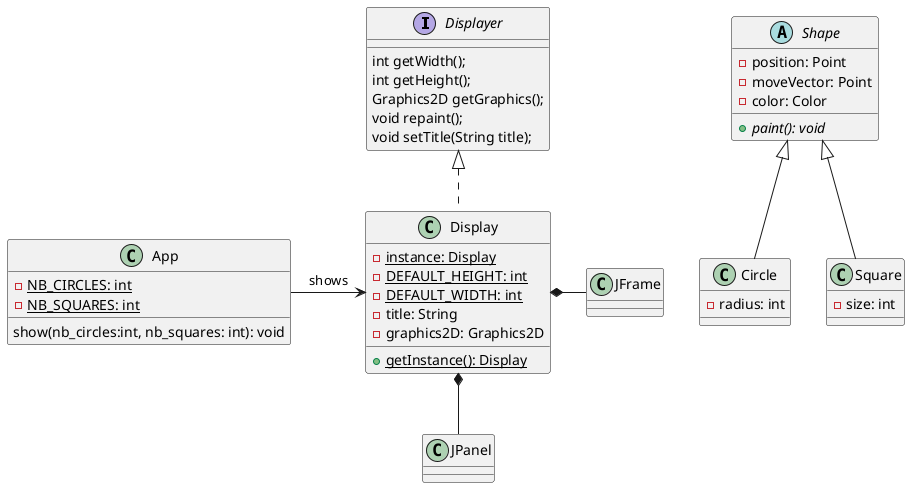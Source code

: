 @startuml

interface Displayer
{
	int getWidth();
	int getHeight();
	Graphics2D getGraphics();
	void repaint();
	void setTitle(String title);
}

class Display implements Displayer {
	- {static} instance: Display
	- {static} DEFAULT_HEIGHT: int
	- {static} DEFAULT_WIDTH: int
	- title: String
	- graphics2D: Graphics2D
	+ {static} getInstance(): Display
}
'constructeur privé de display ??

class JPanel 

class App {
	- {static} NB_CIRCLES: int
	- {static} NB_SQUARES: int
	show(nb_circles:int, nb_squares: int): void

}


App -> Display: shows
Display *-JFrame
Display *--JPanel


abstract class Shape {
	- position: Point
	- moveVector: Point
    ' remove color
	- color: Color
	+{abstract} paint(): void
}

class Circle extends Shape {
	- radius: int
}

class Square extends Shape {
	- size: int
}

'todo: reprendre les interfaces de la consigne 2
'todo: appliquer le pattern factory et abstract factory
'todo: comment ne pas avoir plusieurs instances de renderer ?

'note: c'est la pièce qui sait quel est le renderer adapté, il pourrait y avoir une pièce getRenderer().




@enduml